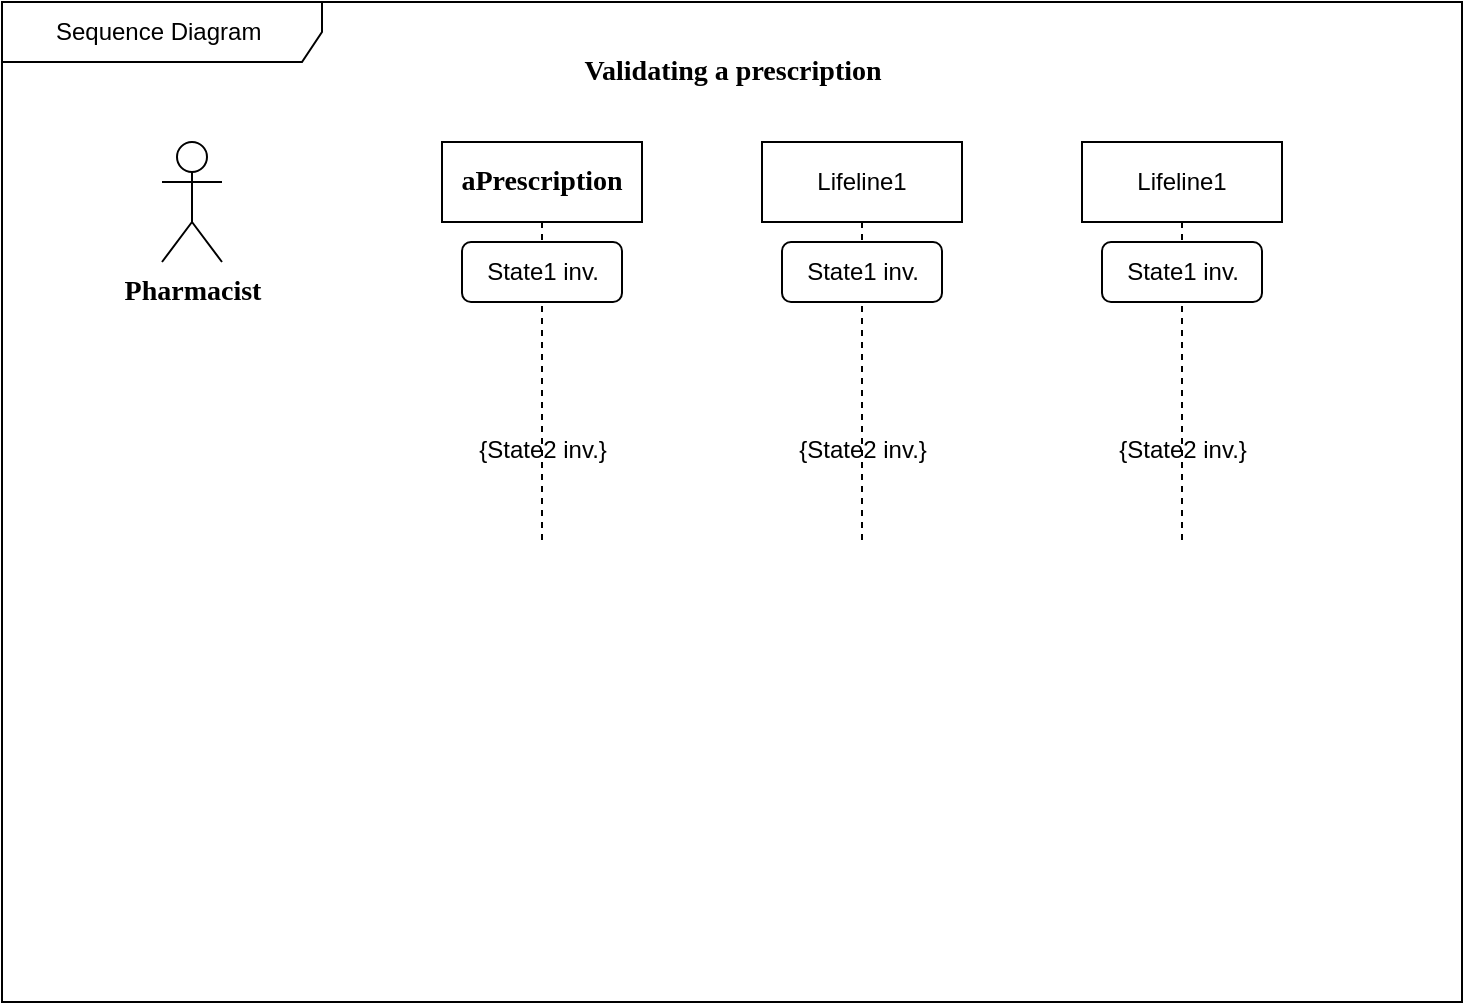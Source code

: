 <mxfile version="22.1.4" type="github">
  <diagram name="第 1 页" id="NIWxXK1TMyFCqn1yiirt">
    <mxGraphModel dx="996" dy="569" grid="1" gridSize="10" guides="1" tooltips="1" connect="1" arrows="1" fold="1" page="1" pageScale="1" pageWidth="1169" pageHeight="827" math="0" shadow="0">
      <root>
        <mxCell id="0" />
        <mxCell id="1" parent="0" />
        <mxCell id="16olr8pQFl9PobuFe9gn-2" value="Sequence Diagram&amp;nbsp;" style="shape=umlFrame;whiteSpace=wrap;html=1;pointerEvents=0;recursiveResize=0;container=1;collapsible=0;width=160;" vertex="1" parent="1">
          <mxGeometry x="100" y="50" width="730" height="500" as="geometry" />
        </mxCell>
        <mxCell id="16olr8pQFl9PobuFe9gn-3" value="Validating a prescription" style="text;html=1;align=center;verticalAlign=middle;resizable=0;points=[];autosize=1;strokeColor=none;fillColor=none;fontFamily=Times New Roman;fontSize=14;fontStyle=1" vertex="1" parent="16olr8pQFl9PobuFe9gn-2">
          <mxGeometry x="280" y="20" width="170" height="30" as="geometry" />
        </mxCell>
        <mxCell id="16olr8pQFl9PobuFe9gn-6" value="&lt;font style=&quot;font-size: 14px;&quot; face=&quot;Times New Roman&quot;&gt;&lt;b&gt;aPrescription&lt;/b&gt;&lt;/font&gt;" style="shape=umlLifeline;perimeter=lifelinePerimeter;whiteSpace=wrap;html=1;container=1;dropTarget=0;collapsible=0;recursiveResize=0;outlineConnect=0;portConstraint=eastwest;newEdgeStyle={&quot;curved&quot;:0,&quot;rounded&quot;:0};align=center;" vertex="1" parent="16olr8pQFl9PobuFe9gn-2">
          <mxGeometry x="220" y="70" width="100" height="200" as="geometry" />
        </mxCell>
        <mxCell id="16olr8pQFl9PobuFe9gn-7" value="State1 inv." style="rounded=1;dashed=0;point=[];connectable=0;targetShapes=umlLifeline;html=1;" vertex="1" parent="16olr8pQFl9PobuFe9gn-6">
          <mxGeometry x="10" y="50" width="80" height="30" as="geometry" />
        </mxCell>
        <mxCell id="16olr8pQFl9PobuFe9gn-8" value="{State2 inv.}" style="text;align=center;point=[];connectable=0;targetShapes=umlLifeline;html=1;" vertex="1" parent="16olr8pQFl9PobuFe9gn-6">
          <mxGeometry y="140" width="100" height="30" as="geometry" />
        </mxCell>
        <mxCell id="16olr8pQFl9PobuFe9gn-9" value="Lifeline1" style="shape=umlLifeline;perimeter=lifelinePerimeter;whiteSpace=wrap;html=1;container=1;dropTarget=0;collapsible=0;recursiveResize=0;outlineConnect=0;portConstraint=eastwest;newEdgeStyle={&quot;curved&quot;:0,&quot;rounded&quot;:0};" vertex="1" parent="16olr8pQFl9PobuFe9gn-2">
          <mxGeometry x="380" y="70" width="100" height="200" as="geometry" />
        </mxCell>
        <mxCell id="16olr8pQFl9PobuFe9gn-10" value="State1 inv." style="rounded=1;dashed=0;point=[];connectable=0;targetShapes=umlLifeline;html=1;" vertex="1" parent="16olr8pQFl9PobuFe9gn-9">
          <mxGeometry x="10" y="50" width="80" height="30" as="geometry" />
        </mxCell>
        <mxCell id="16olr8pQFl9PobuFe9gn-11" value="{State2 inv.}" style="text;align=center;point=[];connectable=0;targetShapes=umlLifeline;html=1;" vertex="1" parent="16olr8pQFl9PobuFe9gn-9">
          <mxGeometry y="140" width="100" height="30" as="geometry" />
        </mxCell>
        <mxCell id="16olr8pQFl9PobuFe9gn-12" value="Lifeline1" style="shape=umlLifeline;perimeter=lifelinePerimeter;whiteSpace=wrap;html=1;container=1;dropTarget=0;collapsible=0;recursiveResize=0;outlineConnect=0;portConstraint=eastwest;newEdgeStyle={&quot;curved&quot;:0,&quot;rounded&quot;:0};" vertex="1" parent="16olr8pQFl9PobuFe9gn-2">
          <mxGeometry x="540" y="70" width="100" height="200" as="geometry" />
        </mxCell>
        <mxCell id="16olr8pQFl9PobuFe9gn-13" value="State1 inv." style="rounded=1;dashed=0;point=[];connectable=0;targetShapes=umlLifeline;html=1;" vertex="1" parent="16olr8pQFl9PobuFe9gn-12">
          <mxGeometry x="10" y="50" width="80" height="30" as="geometry" />
        </mxCell>
        <mxCell id="16olr8pQFl9PobuFe9gn-14" value="{State2 inv.}" style="text;align=center;point=[];connectable=0;targetShapes=umlLifeline;html=1;" vertex="1" parent="16olr8pQFl9PobuFe9gn-12">
          <mxGeometry y="140" width="100" height="30" as="geometry" />
        </mxCell>
        <mxCell id="16olr8pQFl9PobuFe9gn-1" value="&lt;font size=&quot;1&quot; face=&quot;Times New Roman&quot;&gt;&lt;b style=&quot;font-size: 14px;&quot;&gt;Pharmacist&lt;/b&gt;&lt;/font&gt;" style="shape=umlActor;verticalLabelPosition=bottom;verticalAlign=top;html=1;" vertex="1" parent="16olr8pQFl9PobuFe9gn-2">
          <mxGeometry x="80" y="70" width="30" height="60" as="geometry" />
        </mxCell>
      </root>
    </mxGraphModel>
  </diagram>
</mxfile>
